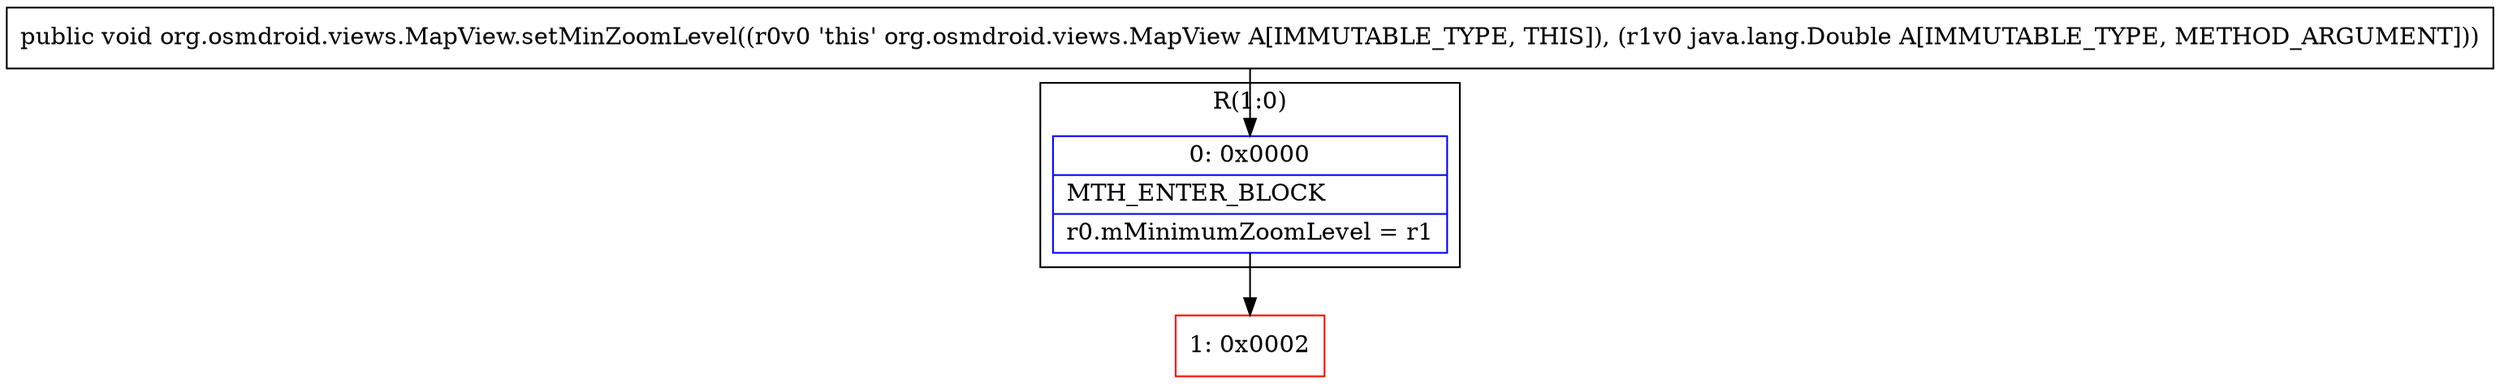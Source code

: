 digraph "CFG fororg.osmdroid.views.MapView.setMinZoomLevel(Ljava\/lang\/Double;)V" {
subgraph cluster_Region_766893809 {
label = "R(1:0)";
node [shape=record,color=blue];
Node_0 [shape=record,label="{0\:\ 0x0000|MTH_ENTER_BLOCK\l|r0.mMinimumZoomLevel = r1\l}"];
}
Node_1 [shape=record,color=red,label="{1\:\ 0x0002}"];
MethodNode[shape=record,label="{public void org.osmdroid.views.MapView.setMinZoomLevel((r0v0 'this' org.osmdroid.views.MapView A[IMMUTABLE_TYPE, THIS]), (r1v0 java.lang.Double A[IMMUTABLE_TYPE, METHOD_ARGUMENT])) }"];
MethodNode -> Node_0;
Node_0 -> Node_1;
}

